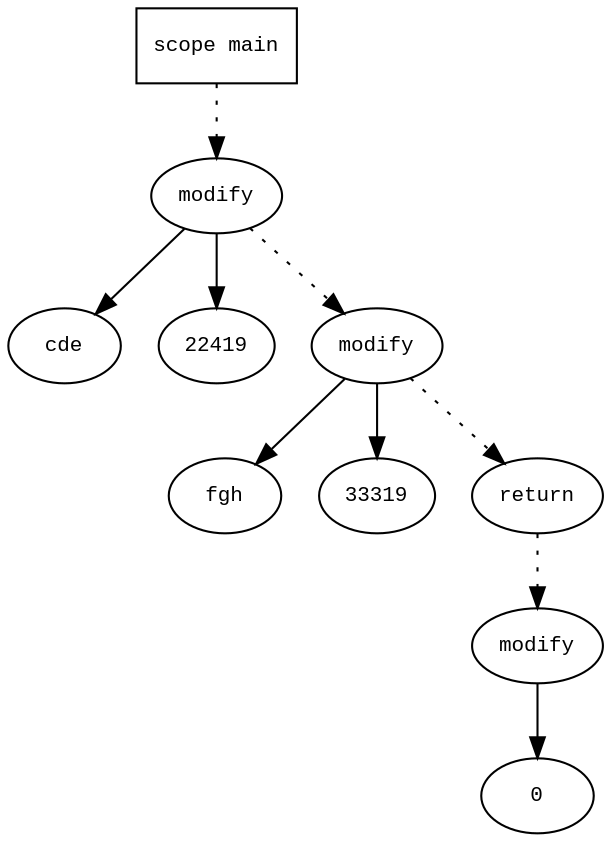 digraph AST {
  graph [fontname="Times New Roman",fontsize=10];
  node  [fontname="Courier New",fontsize=10];
  edge  [fontname="Times New Roman",fontsize=10];

  node1 [label="scope main",shape=box];
  node2 [label="modify",shape=ellipse];
  node3 [label="cde",shape=ellipse];
  node2 -> node3;
  node4 [label="22419",shape=ellipse];
  node2 -> node4;
  node1 -> node2 [style=dotted];
  node5 [label="modify",shape=ellipse];
  node6 [label="fgh",shape=ellipse];
  node5 -> node6;
  node7 [label="33319",shape=ellipse];
  node5 -> node7;
  node2 -> node5 [style=dotted];
  node8 [label="return",shape=ellipse];
  node9 [label="modify",shape=ellipse];
  node10 [label="0",shape=ellipse];
  node9 -> node10;
  node8 -> node9 [style=dotted];
  node5 -> node8 [style=dotted];
} 